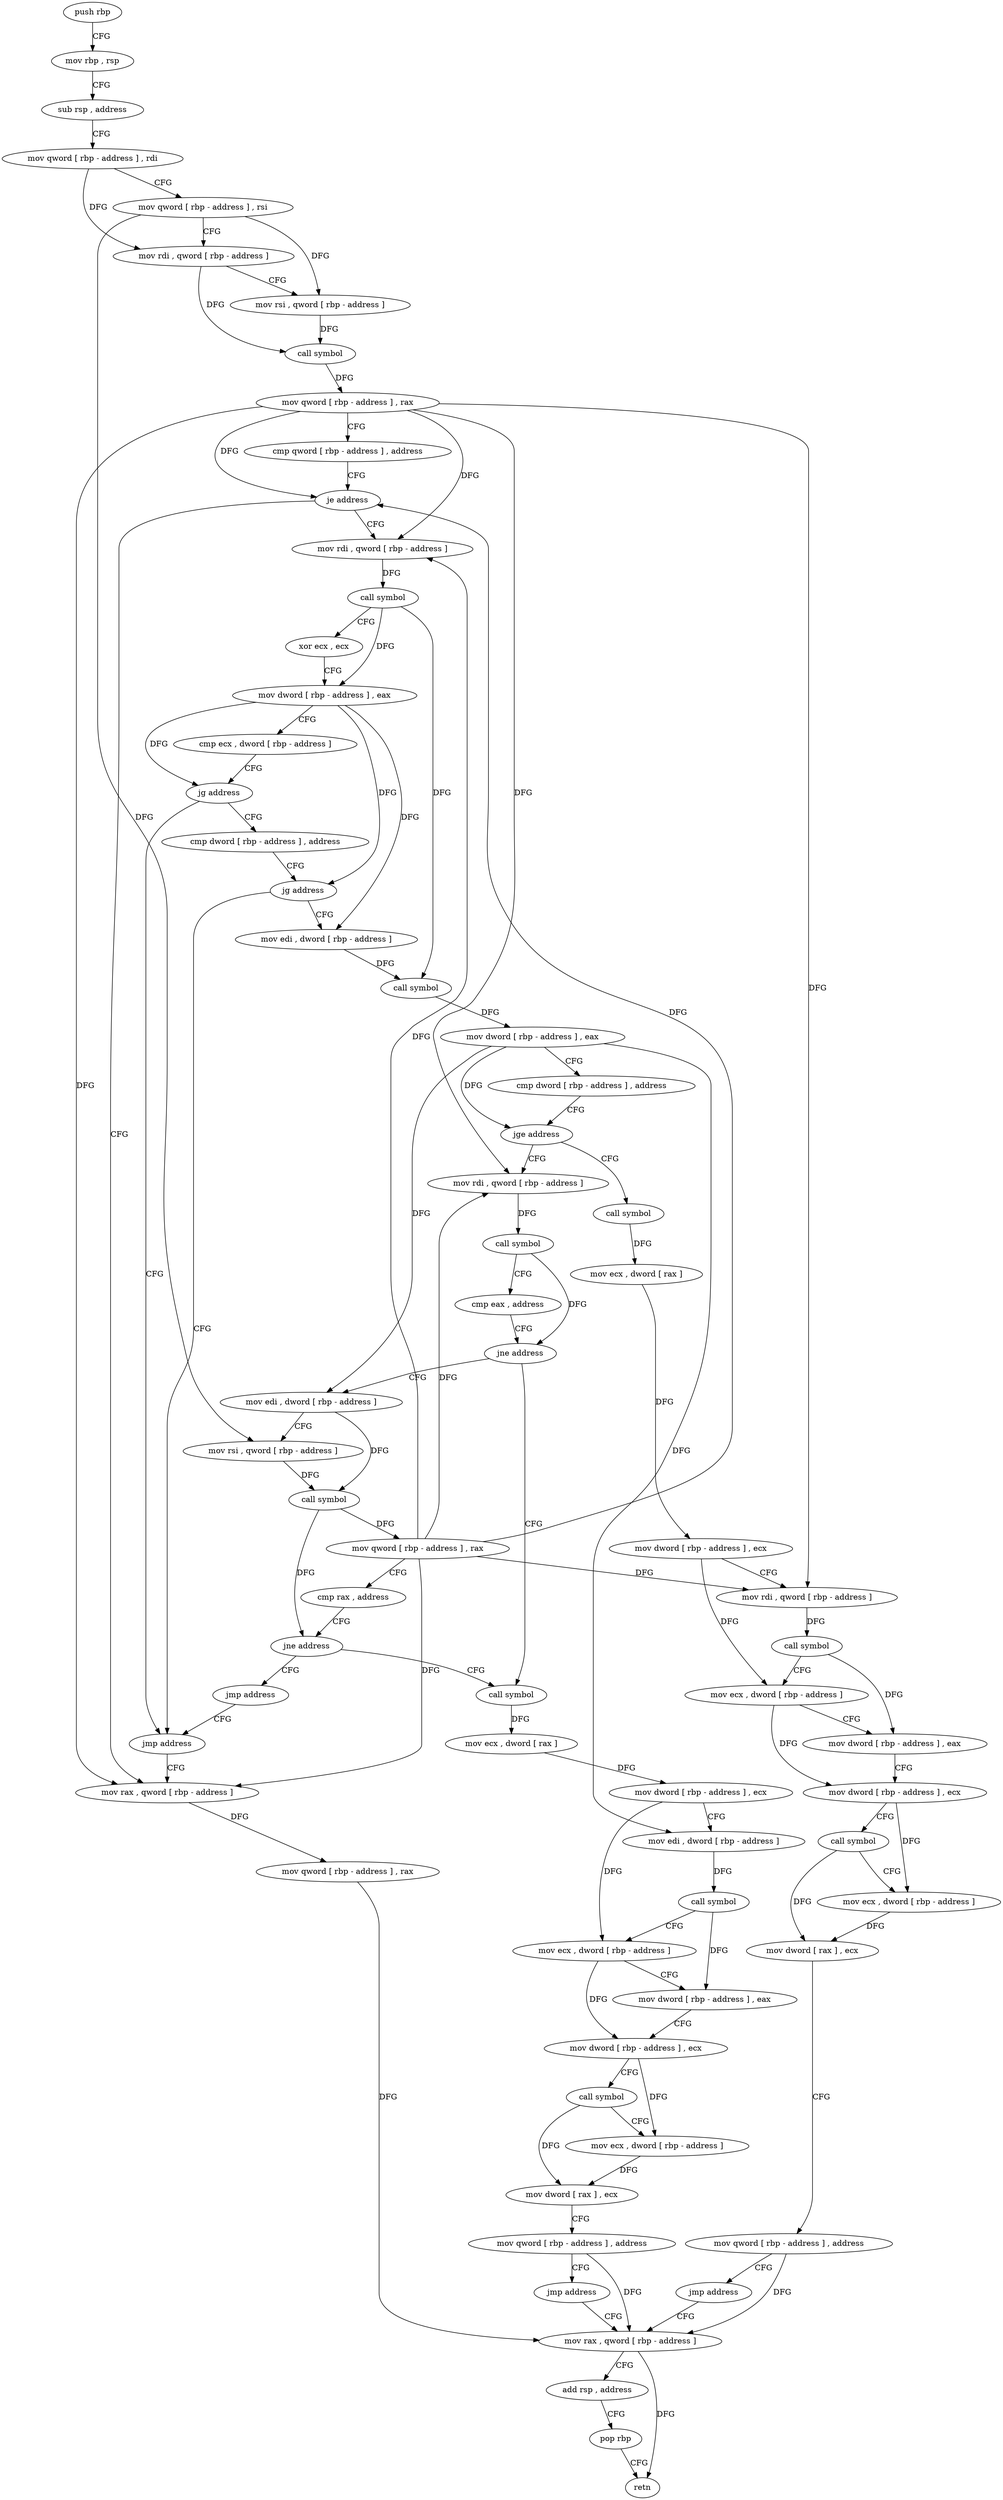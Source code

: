 digraph "func" {
"4361296" [label = "push rbp" ]
"4361297" [label = "mov rbp , rsp" ]
"4361300" [label = "sub rsp , address" ]
"4361304" [label = "mov qword [ rbp - address ] , rdi" ]
"4361308" [label = "mov qword [ rbp - address ] , rsi" ]
"4361312" [label = "mov rdi , qword [ rbp - address ]" ]
"4361316" [label = "mov rsi , qword [ rbp - address ]" ]
"4361320" [label = "call symbol" ]
"4361325" [label = "mov qword [ rbp - address ] , rax" ]
"4361329" [label = "cmp qword [ rbp - address ] , address" ]
"4361334" [label = "je address" ]
"4361549" [label = "mov rax , qword [ rbp - address ]" ]
"4361340" [label = "mov rdi , qword [ rbp - address ]" ]
"4361553" [label = "mov qword [ rbp - address ] , rax" ]
"4361557" [label = "mov rax , qword [ rbp - address ]" ]
"4361344" [label = "call symbol" ]
"4361349" [label = "xor ecx , ecx" ]
"4361351" [label = "mov dword [ rbp - address ] , eax" ]
"4361354" [label = "cmp ecx , dword [ rbp - address ]" ]
"4361357" [label = "jg address" ]
"4361544" [label = "jmp address" ]
"4361363" [label = "cmp dword [ rbp - address ] , address" ]
"4361367" [label = "jg address" ]
"4361373" [label = "mov edi , dword [ rbp - address ]" ]
"4361376" [label = "call symbol" ]
"4361381" [label = "mov dword [ rbp - address ] , eax" ]
"4361384" [label = "cmp dword [ rbp - address ] , address" ]
"4361388" [label = "jge address" ]
"4361445" [label = "mov rdi , qword [ rbp - address ]" ]
"4361394" [label = "call symbol" ]
"4361449" [label = "call symbol" ]
"4361454" [label = "cmp eax , address" ]
"4361457" [label = "jne address" ]
"4361489" [label = "call symbol" ]
"4361463" [label = "mov edi , dword [ rbp - address ]" ]
"4361399" [label = "mov ecx , dword [ rax ]" ]
"4361401" [label = "mov dword [ rbp - address ] , ecx" ]
"4361404" [label = "mov rdi , qword [ rbp - address ]" ]
"4361408" [label = "call symbol" ]
"4361413" [label = "mov ecx , dword [ rbp - address ]" ]
"4361416" [label = "mov dword [ rbp - address ] , eax" ]
"4361419" [label = "mov dword [ rbp - address ] , ecx" ]
"4361422" [label = "call symbol" ]
"4361427" [label = "mov ecx , dword [ rbp - address ]" ]
"4361430" [label = "mov dword [ rax ] , ecx" ]
"4361432" [label = "mov qword [ rbp - address ] , address" ]
"4361440" [label = "jmp address" ]
"4361494" [label = "mov ecx , dword [ rax ]" ]
"4361496" [label = "mov dword [ rbp - address ] , ecx" ]
"4361499" [label = "mov edi , dword [ rbp - address ]" ]
"4361502" [label = "call symbol" ]
"4361507" [label = "mov ecx , dword [ rbp - address ]" ]
"4361510" [label = "mov dword [ rbp - address ] , eax" ]
"4361513" [label = "mov dword [ rbp - address ] , ecx" ]
"4361516" [label = "call symbol" ]
"4361521" [label = "mov ecx , dword [ rbp - address ]" ]
"4361524" [label = "mov dword [ rax ] , ecx" ]
"4361526" [label = "mov qword [ rbp - address ] , address" ]
"4361534" [label = "jmp address" ]
"4361466" [label = "mov rsi , qword [ rbp - address ]" ]
"4361470" [label = "call symbol" ]
"4361475" [label = "mov qword [ rbp - address ] , rax" ]
"4361479" [label = "cmp rax , address" ]
"4361483" [label = "jne address" ]
"4361539" [label = "jmp address" ]
"4361561" [label = "add rsp , address" ]
"4361565" [label = "pop rbp" ]
"4361566" [label = "retn" ]
"4361296" -> "4361297" [ label = "CFG" ]
"4361297" -> "4361300" [ label = "CFG" ]
"4361300" -> "4361304" [ label = "CFG" ]
"4361304" -> "4361308" [ label = "CFG" ]
"4361304" -> "4361312" [ label = "DFG" ]
"4361308" -> "4361312" [ label = "CFG" ]
"4361308" -> "4361316" [ label = "DFG" ]
"4361308" -> "4361466" [ label = "DFG" ]
"4361312" -> "4361316" [ label = "CFG" ]
"4361312" -> "4361320" [ label = "DFG" ]
"4361316" -> "4361320" [ label = "DFG" ]
"4361320" -> "4361325" [ label = "DFG" ]
"4361325" -> "4361329" [ label = "CFG" ]
"4361325" -> "4361334" [ label = "DFG" ]
"4361325" -> "4361549" [ label = "DFG" ]
"4361325" -> "4361340" [ label = "DFG" ]
"4361325" -> "4361445" [ label = "DFG" ]
"4361325" -> "4361404" [ label = "DFG" ]
"4361329" -> "4361334" [ label = "CFG" ]
"4361334" -> "4361549" [ label = "CFG" ]
"4361334" -> "4361340" [ label = "CFG" ]
"4361549" -> "4361553" [ label = "DFG" ]
"4361340" -> "4361344" [ label = "DFG" ]
"4361553" -> "4361557" [ label = "DFG" ]
"4361557" -> "4361561" [ label = "CFG" ]
"4361557" -> "4361566" [ label = "DFG" ]
"4361344" -> "4361349" [ label = "CFG" ]
"4361344" -> "4361351" [ label = "DFG" ]
"4361344" -> "4361376" [ label = "DFG" ]
"4361349" -> "4361351" [ label = "CFG" ]
"4361351" -> "4361354" [ label = "CFG" ]
"4361351" -> "4361357" [ label = "DFG" ]
"4361351" -> "4361367" [ label = "DFG" ]
"4361351" -> "4361373" [ label = "DFG" ]
"4361354" -> "4361357" [ label = "CFG" ]
"4361357" -> "4361544" [ label = "CFG" ]
"4361357" -> "4361363" [ label = "CFG" ]
"4361544" -> "4361549" [ label = "CFG" ]
"4361363" -> "4361367" [ label = "CFG" ]
"4361367" -> "4361544" [ label = "CFG" ]
"4361367" -> "4361373" [ label = "CFG" ]
"4361373" -> "4361376" [ label = "DFG" ]
"4361376" -> "4361381" [ label = "DFG" ]
"4361381" -> "4361384" [ label = "CFG" ]
"4361381" -> "4361388" [ label = "DFG" ]
"4361381" -> "4361499" [ label = "DFG" ]
"4361381" -> "4361463" [ label = "DFG" ]
"4361384" -> "4361388" [ label = "CFG" ]
"4361388" -> "4361445" [ label = "CFG" ]
"4361388" -> "4361394" [ label = "CFG" ]
"4361445" -> "4361449" [ label = "DFG" ]
"4361394" -> "4361399" [ label = "DFG" ]
"4361449" -> "4361454" [ label = "CFG" ]
"4361449" -> "4361457" [ label = "DFG" ]
"4361454" -> "4361457" [ label = "CFG" ]
"4361457" -> "4361489" [ label = "CFG" ]
"4361457" -> "4361463" [ label = "CFG" ]
"4361489" -> "4361494" [ label = "DFG" ]
"4361463" -> "4361466" [ label = "CFG" ]
"4361463" -> "4361470" [ label = "DFG" ]
"4361399" -> "4361401" [ label = "DFG" ]
"4361401" -> "4361404" [ label = "CFG" ]
"4361401" -> "4361413" [ label = "DFG" ]
"4361404" -> "4361408" [ label = "DFG" ]
"4361408" -> "4361413" [ label = "CFG" ]
"4361408" -> "4361416" [ label = "DFG" ]
"4361413" -> "4361416" [ label = "CFG" ]
"4361413" -> "4361419" [ label = "DFG" ]
"4361416" -> "4361419" [ label = "CFG" ]
"4361419" -> "4361422" [ label = "CFG" ]
"4361419" -> "4361427" [ label = "DFG" ]
"4361422" -> "4361427" [ label = "CFG" ]
"4361422" -> "4361430" [ label = "DFG" ]
"4361427" -> "4361430" [ label = "DFG" ]
"4361430" -> "4361432" [ label = "CFG" ]
"4361432" -> "4361440" [ label = "CFG" ]
"4361432" -> "4361557" [ label = "DFG" ]
"4361440" -> "4361557" [ label = "CFG" ]
"4361494" -> "4361496" [ label = "DFG" ]
"4361496" -> "4361499" [ label = "CFG" ]
"4361496" -> "4361507" [ label = "DFG" ]
"4361499" -> "4361502" [ label = "DFG" ]
"4361502" -> "4361507" [ label = "CFG" ]
"4361502" -> "4361510" [ label = "DFG" ]
"4361507" -> "4361510" [ label = "CFG" ]
"4361507" -> "4361513" [ label = "DFG" ]
"4361510" -> "4361513" [ label = "CFG" ]
"4361513" -> "4361516" [ label = "CFG" ]
"4361513" -> "4361521" [ label = "DFG" ]
"4361516" -> "4361521" [ label = "CFG" ]
"4361516" -> "4361524" [ label = "DFG" ]
"4361521" -> "4361524" [ label = "DFG" ]
"4361524" -> "4361526" [ label = "CFG" ]
"4361526" -> "4361534" [ label = "CFG" ]
"4361526" -> "4361557" [ label = "DFG" ]
"4361534" -> "4361557" [ label = "CFG" ]
"4361466" -> "4361470" [ label = "DFG" ]
"4361470" -> "4361475" [ label = "DFG" ]
"4361470" -> "4361483" [ label = "DFG" ]
"4361475" -> "4361479" [ label = "CFG" ]
"4361475" -> "4361334" [ label = "DFG" ]
"4361475" -> "4361549" [ label = "DFG" ]
"4361475" -> "4361340" [ label = "DFG" ]
"4361475" -> "4361445" [ label = "DFG" ]
"4361475" -> "4361404" [ label = "DFG" ]
"4361479" -> "4361483" [ label = "CFG" ]
"4361483" -> "4361539" [ label = "CFG" ]
"4361483" -> "4361489" [ label = "CFG" ]
"4361539" -> "4361544" [ label = "CFG" ]
"4361561" -> "4361565" [ label = "CFG" ]
"4361565" -> "4361566" [ label = "CFG" ]
}
